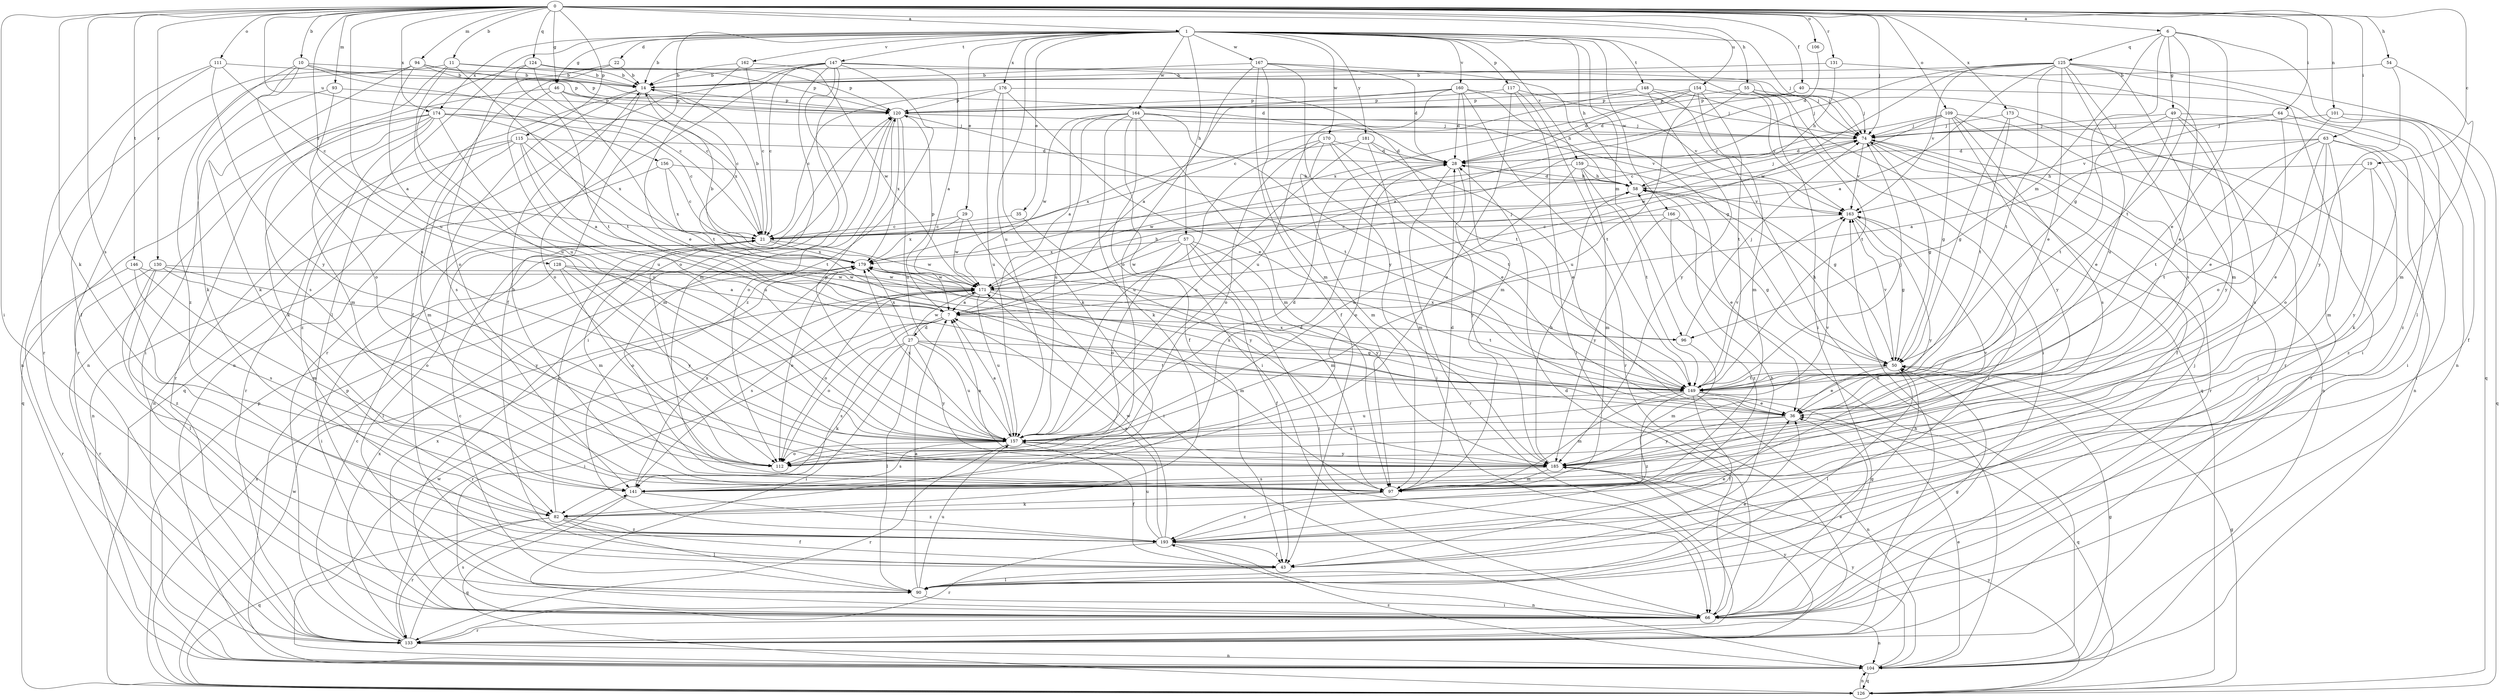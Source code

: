 strict digraph  {
0;
1;
6;
7;
10;
11;
14;
19;
21;
22;
27;
28;
29;
35;
36;
40;
43;
46;
49;
50;
54;
55;
57;
58;
63;
64;
66;
74;
82;
90;
93;
94;
96;
97;
101;
104;
106;
109;
111;
112;
115;
117;
120;
124;
125;
126;
128;
130;
131;
133;
141;
146;
147;
148;
149;
154;
156;
157;
159;
160;
162;
163;
164;
166;
167;
170;
171;
173;
174;
176;
179;
181;
185;
193;
0 -> 1  [label=a];
0 -> 6  [label=a];
0 -> 10  [label=b];
0 -> 11  [label=b];
0 -> 19  [label=c];
0 -> 40  [label=f];
0 -> 46  [label=g];
0 -> 54  [label=h];
0 -> 55  [label=h];
0 -> 63  [label=i];
0 -> 64  [label=i];
0 -> 66  [label=i];
0 -> 74  [label=j];
0 -> 82  [label=k];
0 -> 93  [label=m];
0 -> 94  [label=m];
0 -> 101  [label=n];
0 -> 106  [label=o];
0 -> 109  [label=o];
0 -> 111  [label=o];
0 -> 115  [label=p];
0 -> 124  [label=q];
0 -> 128  [label=r];
0 -> 130  [label=r];
0 -> 131  [label=r];
0 -> 141  [label=s];
0 -> 146  [label=t];
0 -> 154  [label=u];
0 -> 156  [label=u];
0 -> 157  [label=u];
0 -> 173  [label=x];
0 -> 174  [label=x];
1 -> 14  [label=b];
1 -> 22  [label=d];
1 -> 29  [label=e];
1 -> 35  [label=e];
1 -> 43  [label=f];
1 -> 46  [label=g];
1 -> 57  [label=h];
1 -> 58  [label=h];
1 -> 66  [label=i];
1 -> 74  [label=j];
1 -> 90  [label=l];
1 -> 96  [label=m];
1 -> 117  [label=p];
1 -> 147  [label=t];
1 -> 148  [label=t];
1 -> 157  [label=u];
1 -> 159  [label=v];
1 -> 160  [label=v];
1 -> 162  [label=v];
1 -> 164  [label=w];
1 -> 166  [label=w];
1 -> 167  [label=w];
1 -> 170  [label=w];
1 -> 174  [label=x];
1 -> 176  [label=x];
1 -> 181  [label=y];
6 -> 36  [label=e];
6 -> 49  [label=g];
6 -> 50  [label=g];
6 -> 90  [label=l];
6 -> 96  [label=m];
6 -> 125  [label=q];
6 -> 149  [label=t];
7 -> 27  [label=d];
7 -> 66  [label=i];
7 -> 96  [label=m];
7 -> 112  [label=o];
7 -> 120  [label=p];
7 -> 133  [label=r];
10 -> 14  [label=b];
10 -> 21  [label=c];
10 -> 82  [label=k];
10 -> 120  [label=p];
10 -> 157  [label=u];
10 -> 193  [label=z];
11 -> 14  [label=b];
11 -> 104  [label=n];
11 -> 120  [label=p];
11 -> 133  [label=r];
11 -> 149  [label=t];
11 -> 157  [label=u];
14 -> 112  [label=o];
14 -> 120  [label=p];
14 -> 126  [label=q];
14 -> 141  [label=s];
14 -> 179  [label=x];
19 -> 58  [label=h];
19 -> 149  [label=t];
19 -> 185  [label=y];
19 -> 193  [label=z];
21 -> 14  [label=b];
21 -> 90  [label=l];
21 -> 97  [label=m];
21 -> 171  [label=w];
21 -> 179  [label=x];
22 -> 14  [label=b];
22 -> 43  [label=f];
22 -> 112  [label=o];
27 -> 50  [label=g];
27 -> 66  [label=i];
27 -> 82  [label=k];
27 -> 90  [label=l];
27 -> 141  [label=s];
27 -> 149  [label=t];
27 -> 157  [label=u];
27 -> 171  [label=w];
27 -> 179  [label=x];
27 -> 185  [label=y];
28 -> 58  [label=h];
28 -> 112  [label=o];
28 -> 133  [label=r];
28 -> 185  [label=y];
29 -> 21  [label=c];
29 -> 66  [label=i];
29 -> 171  [label=w];
29 -> 179  [label=x];
35 -> 21  [label=c];
35 -> 185  [label=y];
36 -> 157  [label=u];
36 -> 179  [label=x];
36 -> 185  [label=y];
40 -> 28  [label=d];
40 -> 66  [label=i];
40 -> 74  [label=j];
40 -> 120  [label=p];
43 -> 58  [label=h];
43 -> 90  [label=l];
46 -> 21  [label=c];
46 -> 120  [label=p];
46 -> 141  [label=s];
46 -> 149  [label=t];
46 -> 157  [label=u];
49 -> 36  [label=e];
49 -> 66  [label=i];
49 -> 74  [label=j];
49 -> 141  [label=s];
49 -> 149  [label=t];
49 -> 185  [label=y];
50 -> 36  [label=e];
50 -> 58  [label=h];
50 -> 90  [label=l];
50 -> 149  [label=t];
50 -> 163  [label=v];
54 -> 14  [label=b];
54 -> 97  [label=m];
54 -> 185  [label=y];
55 -> 7  [label=a];
55 -> 66  [label=i];
55 -> 74  [label=j];
55 -> 120  [label=p];
55 -> 133  [label=r];
55 -> 149  [label=t];
57 -> 43  [label=f];
57 -> 66  [label=i];
57 -> 97  [label=m];
57 -> 112  [label=o];
57 -> 171  [label=w];
57 -> 179  [label=x];
57 -> 185  [label=y];
58 -> 28  [label=d];
58 -> 36  [label=e];
58 -> 74  [label=j];
58 -> 163  [label=v];
63 -> 7  [label=a];
63 -> 28  [label=d];
63 -> 36  [label=e];
63 -> 66  [label=i];
63 -> 82  [label=k];
63 -> 97  [label=m];
63 -> 112  [label=o];
63 -> 149  [label=t];
64 -> 74  [label=j];
64 -> 112  [label=o];
64 -> 163  [label=v];
64 -> 193  [label=z];
66 -> 28  [label=d];
66 -> 36  [label=e];
66 -> 50  [label=g];
66 -> 74  [label=j];
66 -> 104  [label=n];
66 -> 133  [label=r];
66 -> 179  [label=x];
74 -> 28  [label=d];
74 -> 43  [label=f];
74 -> 50  [label=g];
74 -> 133  [label=r];
74 -> 163  [label=v];
82 -> 21  [label=c];
82 -> 43  [label=f];
82 -> 90  [label=l];
82 -> 126  [label=q];
82 -> 133  [label=r];
82 -> 193  [label=z];
90 -> 7  [label=a];
90 -> 21  [label=c];
90 -> 36  [label=e];
90 -> 50  [label=g];
90 -> 66  [label=i];
90 -> 74  [label=j];
90 -> 157  [label=u];
93 -> 66  [label=i];
93 -> 112  [label=o];
93 -> 120  [label=p];
94 -> 7  [label=a];
94 -> 14  [label=b];
94 -> 28  [label=d];
94 -> 82  [label=k];
94 -> 104  [label=n];
94 -> 120  [label=p];
96 -> 74  [label=j];
96 -> 97  [label=m];
96 -> 179  [label=x];
97 -> 14  [label=b];
97 -> 28  [label=d];
97 -> 82  [label=k];
97 -> 163  [label=v];
97 -> 193  [label=z];
101 -> 36  [label=e];
101 -> 43  [label=f];
101 -> 74  [label=j];
101 -> 126  [label=q];
104 -> 36  [label=e];
104 -> 50  [label=g];
104 -> 58  [label=h];
104 -> 120  [label=p];
104 -> 126  [label=q];
104 -> 171  [label=w];
104 -> 185  [label=y];
104 -> 193  [label=z];
106 -> 28  [label=d];
109 -> 21  [label=c];
109 -> 50  [label=g];
109 -> 74  [label=j];
109 -> 104  [label=n];
109 -> 133  [label=r];
109 -> 141  [label=s];
109 -> 171  [label=w];
109 -> 185  [label=y];
111 -> 14  [label=b];
111 -> 21  [label=c];
111 -> 43  [label=f];
111 -> 133  [label=r];
111 -> 185  [label=y];
115 -> 7  [label=a];
115 -> 28  [label=d];
115 -> 97  [label=m];
115 -> 104  [label=n];
115 -> 133  [label=r];
115 -> 149  [label=t];
115 -> 157  [label=u];
117 -> 66  [label=i];
117 -> 112  [label=o];
117 -> 120  [label=p];
117 -> 149  [label=t];
117 -> 163  [label=v];
120 -> 74  [label=j];
120 -> 97  [label=m];
120 -> 112  [label=o];
120 -> 149  [label=t];
120 -> 157  [label=u];
120 -> 179  [label=x];
124 -> 14  [label=b];
124 -> 21  [label=c];
124 -> 74  [label=j];
124 -> 120  [label=p];
124 -> 149  [label=t];
124 -> 157  [label=u];
125 -> 7  [label=a];
125 -> 14  [label=b];
125 -> 21  [label=c];
125 -> 36  [label=e];
125 -> 97  [label=m];
125 -> 104  [label=n];
125 -> 126  [label=q];
125 -> 141  [label=s];
125 -> 149  [label=t];
125 -> 157  [label=u];
125 -> 163  [label=v];
125 -> 171  [label=w];
126 -> 50  [label=g];
126 -> 104  [label=n];
126 -> 120  [label=p];
126 -> 171  [label=w];
126 -> 179  [label=x];
126 -> 185  [label=y];
128 -> 7  [label=a];
128 -> 66  [label=i];
128 -> 112  [label=o];
128 -> 171  [label=w];
128 -> 185  [label=y];
130 -> 90  [label=l];
130 -> 112  [label=o];
130 -> 133  [label=r];
130 -> 171  [label=w];
130 -> 185  [label=y];
130 -> 193  [label=z];
131 -> 14  [label=b];
131 -> 36  [label=e];
131 -> 58  [label=h];
133 -> 21  [label=c];
133 -> 104  [label=n];
133 -> 141  [label=s];
133 -> 163  [label=v];
133 -> 179  [label=x];
133 -> 185  [label=y];
141 -> 28  [label=d];
141 -> 126  [label=q];
141 -> 179  [label=x];
141 -> 193  [label=z];
146 -> 97  [label=m];
146 -> 133  [label=r];
146 -> 141  [label=s];
146 -> 171  [label=w];
147 -> 7  [label=a];
147 -> 14  [label=b];
147 -> 21  [label=c];
147 -> 66  [label=i];
147 -> 74  [label=j];
147 -> 97  [label=m];
147 -> 104  [label=n];
147 -> 112  [label=o];
147 -> 133  [label=r];
147 -> 193  [label=z];
148 -> 21  [label=c];
148 -> 104  [label=n];
148 -> 120  [label=p];
148 -> 126  [label=q];
148 -> 185  [label=y];
149 -> 36  [label=e];
149 -> 43  [label=f];
149 -> 74  [label=j];
149 -> 97  [label=m];
149 -> 104  [label=n];
149 -> 126  [label=q];
149 -> 157  [label=u];
149 -> 163  [label=v];
149 -> 179  [label=x];
149 -> 193  [label=z];
154 -> 28  [label=d];
154 -> 97  [label=m];
154 -> 120  [label=p];
154 -> 149  [label=t];
154 -> 157  [label=u];
154 -> 163  [label=v];
154 -> 179  [label=x];
156 -> 21  [label=c];
156 -> 58  [label=h];
156 -> 104  [label=n];
156 -> 179  [label=x];
157 -> 7  [label=a];
157 -> 28  [label=d];
157 -> 43  [label=f];
157 -> 112  [label=o];
157 -> 120  [label=p];
157 -> 133  [label=r];
157 -> 141  [label=s];
157 -> 163  [label=v];
157 -> 179  [label=x];
157 -> 185  [label=y];
159 -> 50  [label=g];
159 -> 58  [label=h];
159 -> 97  [label=m];
159 -> 149  [label=t];
159 -> 157  [label=u];
159 -> 171  [label=w];
160 -> 7  [label=a];
160 -> 28  [label=d];
160 -> 58  [label=h];
160 -> 74  [label=j];
160 -> 97  [label=m];
160 -> 120  [label=p];
160 -> 133  [label=r];
160 -> 157  [label=u];
162 -> 14  [label=b];
162 -> 21  [label=c];
162 -> 36  [label=e];
162 -> 171  [label=w];
163 -> 21  [label=c];
163 -> 50  [label=g];
163 -> 185  [label=y];
163 -> 193  [label=z];
164 -> 7  [label=a];
164 -> 43  [label=f];
164 -> 66  [label=i];
164 -> 74  [label=j];
164 -> 82  [label=k];
164 -> 97  [label=m];
164 -> 149  [label=t];
164 -> 157  [label=u];
164 -> 163  [label=v];
164 -> 171  [label=w];
166 -> 21  [label=c];
166 -> 50  [label=g];
166 -> 185  [label=y];
166 -> 193  [label=z];
167 -> 14  [label=b];
167 -> 28  [label=d];
167 -> 43  [label=f];
167 -> 50  [label=g];
167 -> 97  [label=m];
167 -> 112  [label=o];
167 -> 185  [label=y];
170 -> 28  [label=d];
170 -> 36  [label=e];
170 -> 97  [label=m];
170 -> 112  [label=o];
170 -> 149  [label=t];
170 -> 157  [label=u];
171 -> 7  [label=a];
171 -> 14  [label=b];
171 -> 58  [label=h];
171 -> 74  [label=j];
171 -> 97  [label=m];
171 -> 112  [label=o];
171 -> 141  [label=s];
171 -> 149  [label=t];
171 -> 157  [label=u];
173 -> 50  [label=g];
173 -> 74  [label=j];
173 -> 104  [label=n];
173 -> 149  [label=t];
174 -> 21  [label=c];
174 -> 74  [label=j];
174 -> 82  [label=k];
174 -> 97  [label=m];
174 -> 126  [label=q];
174 -> 133  [label=r];
174 -> 157  [label=u];
174 -> 179  [label=x];
174 -> 193  [label=z];
176 -> 21  [label=c];
176 -> 36  [label=e];
176 -> 82  [label=k];
176 -> 120  [label=p];
176 -> 149  [label=t];
176 -> 157  [label=u];
179 -> 112  [label=o];
179 -> 171  [label=w];
181 -> 28  [label=d];
181 -> 36  [label=e];
181 -> 66  [label=i];
181 -> 157  [label=u];
181 -> 179  [label=x];
185 -> 7  [label=a];
185 -> 58  [label=h];
185 -> 97  [label=m];
185 -> 141  [label=s];
193 -> 7  [label=a];
193 -> 36  [label=e];
193 -> 43  [label=f];
193 -> 104  [label=n];
193 -> 133  [label=r];
193 -> 157  [label=u];
193 -> 171  [label=w];
}
